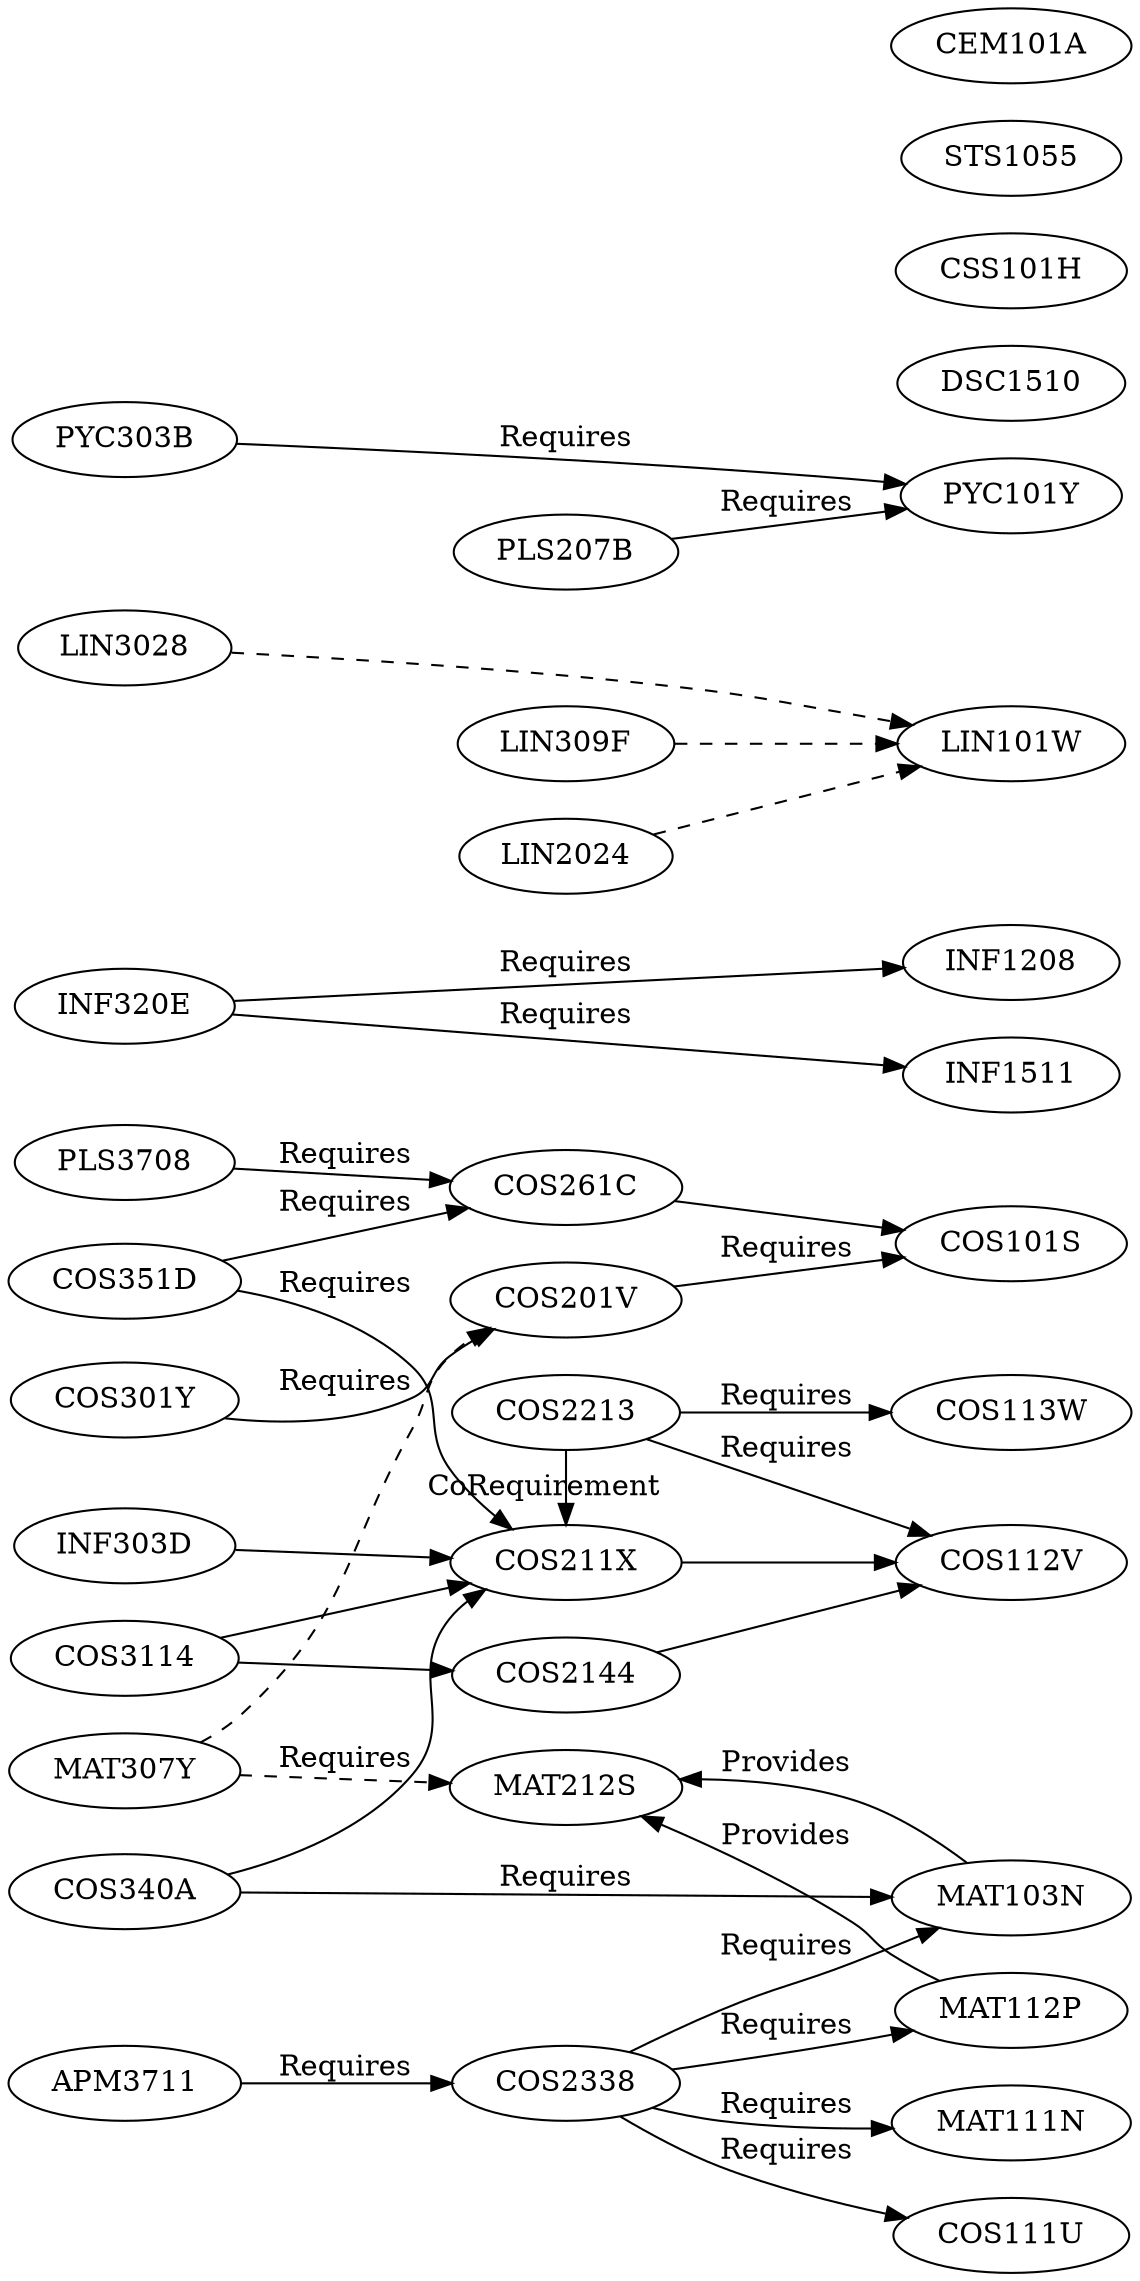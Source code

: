 digraph ComputationalIntelligence {
	rankdir=LR

	{rank=same; COS301Y INF320E COS351D PLS3708}
	{rank=same; COS3114 APM3711 MAT307Y COS340A}
	{rank=same; INF303D LIN3028 PYC303B}
  
	{rank=same; COS201V COS211X COS261C COS2144}
	{rank=same; COS2213 COS2338 MAT212S}
	{rank=same; LIN309F LIN2024 PLS207B}

	{rank=same; COS101S COS112V COS113W INF1208 MAT112P MAT111N MAT103N PYC101Y COS111U LIN101W INF1511}
	{rank=same; DSC1510 CSS101H STS1055 CEM101A}
	{rank=max; DSC1510 COS101S}

	COS301Y -> {COS201V} [label=Requires]
	INF320E -> {INF1208 INF1511} [label=Requires]
	COS351D -> {COS211X COS261C} [label=Requires]
	PLS3708 -> {COS261C} [label=Requires]
	PYC303B -> {PYC101Y} [label=Requires]

	COS3114 -> {COS211X COS2144}
	APM3711 -> {COS2338} [label=Requires]
	MAT307Y -> {MAT212S COS201V} [style=dashed]
	INF303D -> {COS211X}
	LIN3028 -> {LIN101W} [style=dashed]
	COS340A -> {COS211X MAT103N} [label=Requires]


	COS201V -> {COS101S} [label=Requires]
	COS211X -> {COS112V}
	COS261C -> {COS101S}
	COS2144 -> {COS112V}

	{rank=same; COS2213 COS211X}
	COS2213 -> {COS112V COS113W} [label=Requires]
	COS2213 -> {COS211X} [label=CoRequirement]
	COS2338 -> {COS111U MAT103N MAT111N MAT112P} [label=Requires]
	MAT212S
	LIN309F -> {LIN101W} [style=dashed]
	LIN2024 -> {LIN101W} [style=dashed]
	PLS207B -> {PYC101Y} [label=Requires]


	MAT103N -> {MAT212S} [label=Provides]
	MAT112P -> {MAT212S} [label=Provides]
}
